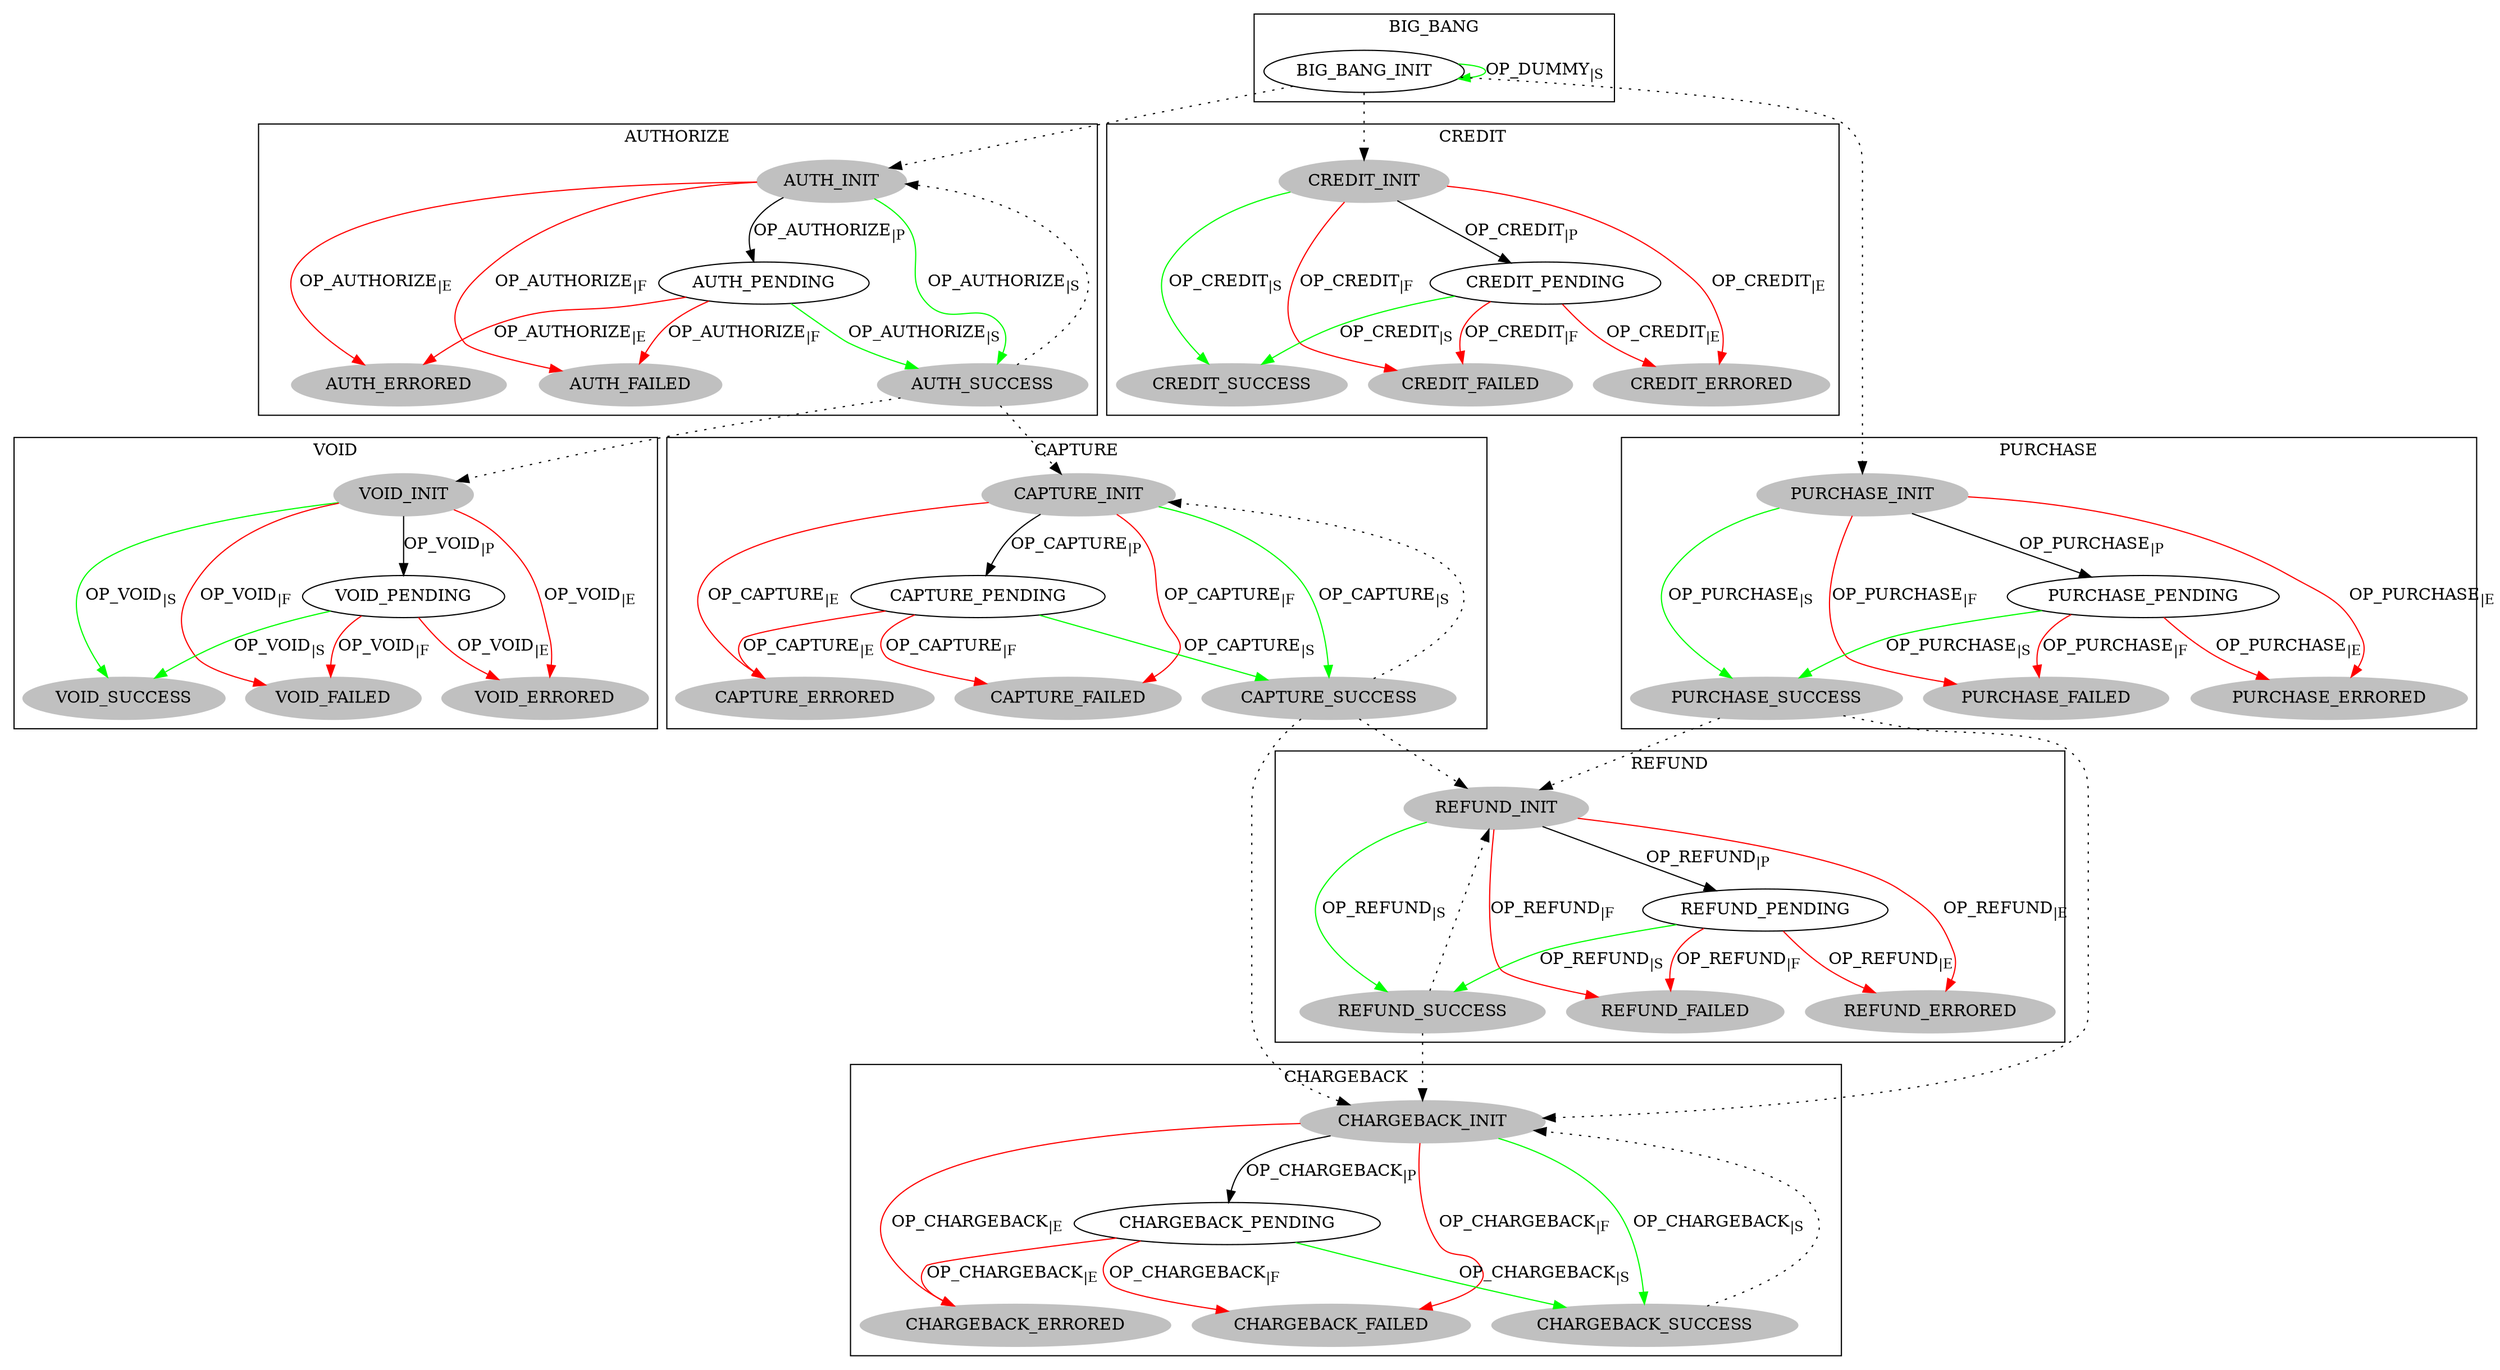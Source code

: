 digraph Payment {
    subgraph cluster_0 {
        label="BIG_BANG";
        node_0 [label=BIG_BANG_INIT];
        node_0 -> node_0 [label=<OP_DUMMY<SUB>|S</SUB>> color=green];
    }
    subgraph cluster_1 {
        label="AUTHORIZE";
        node_1 [style=filled color=grey label=AUTH_INIT];
        node_2 [label=AUTH_PENDING];
        node_3 [style=filled color=grey label=AUTH_SUCCESS];
        node_4 [style=filled color=grey label=AUTH_FAILED];
        node_5 [style=filled color=grey label=AUTH_ERRORED];
        node_1 -> node_3 [label=<OP_AUTHORIZE<SUB>|S</SUB>> color=green];
        node_1 -> node_4 [label=<OP_AUTHORIZE<SUB>|F</SUB>> color=red];
        node_1 -> node_2 [label=<OP_AUTHORIZE<SUB>|P</SUB>> color=black];
        node_2 -> node_3 [label=<OP_AUTHORIZE<SUB>|S</SUB>> color=green];
        node_2 -> node_4 [label=<OP_AUTHORIZE<SUB>|F</SUB>> color=red];
        node_2 -> node_5 [label=<OP_AUTHORIZE<SUB>|E</SUB>> color=red];
        node_1 -> node_5 [label=<OP_AUTHORIZE<SUB>|E</SUB>> color=red];
    }
    subgraph cluster_2 {
        label="CAPTURE";
        node_6 [style=filled color=grey label=CAPTURE_INIT];
        node_7 [label=CAPTURE_PENDING];
        node_8 [style=filled color=grey label=CAPTURE_SUCCESS];
        node_9 [style=filled color=grey label=CAPTURE_FAILED];
        node_10 [style=filled color=grey label=CAPTURE_ERRORED];
        node_6 -> node_8 [label=<OP_CAPTURE<SUB>|S</SUB>> color=green];
        node_6 -> node_9 [label=<OP_CAPTURE<SUB>|F</SUB>> color=red];
        node_6 -> node_7 [label=<OP_CAPTURE<SUB>|P</SUB>> color=black];
        node_7 -> node_8 [label=<OP_CAPTURE<SUB>|S</SUB>> color=green];
        node_7 -> node_9 [label=<OP_CAPTURE<SUB>|F</SUB>> color=red];
        node_7 -> node_10 [label=<OP_CAPTURE<SUB>|E</SUB>> color=red];
        node_6 -> node_10 [label=<OP_CAPTURE<SUB>|E</SUB>> color=red];
    }
    subgraph cluster_3 {
        label="PURCHASE";
        node_11 [style=filled color=grey label=PURCHASE_INIT];
        node_12 [label=PURCHASE_PENDING];
        node_13 [style=filled color=grey label=PURCHASE_SUCCESS];
        node_14 [style=filled color=grey label=PURCHASE_FAILED];
        node_15 [style=filled color=grey label=PURCHASE_ERRORED];
        node_11 -> node_13 [label=<OP_PURCHASE<SUB>|S</SUB>> color=green];
        node_11 -> node_14 [label=<OP_PURCHASE<SUB>|F</SUB>> color=red];
        node_11 -> node_12 [label=<OP_PURCHASE<SUB>|P</SUB>> color=black];
        node_12 -> node_13 [label=<OP_PURCHASE<SUB>|S</SUB>> color=green];
        node_12 -> node_14 [label=<OP_PURCHASE<SUB>|F</SUB>> color=red];
        node_12 -> node_15 [label=<OP_PURCHASE<SUB>|E</SUB>> color=red];
        node_11 -> node_15 [label=<OP_PURCHASE<SUB>|E</SUB>> color=red];
    }
    subgraph cluster_4 {
        label="REFUND";
        node_16 [style=filled color=grey label=REFUND_INIT];
        node_17 [label=REFUND_PENDING];
        node_18 [style=filled color=grey label=REFUND_SUCCESS];
        node_19 [style=filled color=grey label=REFUND_FAILED];
        node_20 [style=filled color=grey label=REFUND_ERRORED];
        node_16 -> node_18 [label=<OP_REFUND<SUB>|S</SUB>> color=green];
        node_16 -> node_19 [label=<OP_REFUND<SUB>|F</SUB>> color=red];
        node_16 -> node_17 [label=<OP_REFUND<SUB>|P</SUB>> color=black];
        node_17 -> node_18 [label=<OP_REFUND<SUB>|S</SUB>> color=green];
        node_17 -> node_19 [label=<OP_REFUND<SUB>|F</SUB>> color=red];
        node_17 -> node_20 [label=<OP_REFUND<SUB>|E</SUB>> color=red];
        node_16 -> node_20 [label=<OP_REFUND<SUB>|E</SUB>> color=red];
    }
    subgraph cluster_5 {
        label="CREDIT";
        node_21 [style=filled color=grey label=CREDIT_INIT];
        node_22 [label=CREDIT_PENDING];
        node_23 [style=filled color=grey label=CREDIT_SUCCESS];
        node_24 [style=filled color=grey label=CREDIT_FAILED];
        node_25 [style=filled color=grey label=CREDIT_ERRORED];
        node_21 -> node_23 [label=<OP_CREDIT<SUB>|S</SUB>> color=green];
        node_21 -> node_24 [label=<OP_CREDIT<SUB>|F</SUB>> color=red];
        node_21 -> node_22 [label=<OP_CREDIT<SUB>|P</SUB>> color=black];
        node_22 -> node_23 [label=<OP_CREDIT<SUB>|S</SUB>> color=green];
        node_22 -> node_24 [label=<OP_CREDIT<SUB>|F</SUB>> color=red];
        node_22 -> node_25 [label=<OP_CREDIT<SUB>|E</SUB>> color=red];
        node_21 -> node_25 [label=<OP_CREDIT<SUB>|E</SUB>> color=red];
    }
    subgraph cluster_6 {
        label="VOID";
        node_26 [style=filled color=grey label=VOID_INIT];
        node_27 [label=VOID_PENDING];
        node_28 [style=filled color=grey label=VOID_SUCCESS];
        node_29 [style=filled color=grey label=VOID_FAILED];
        node_30 [style=filled color=grey label=VOID_ERRORED];
        node_26 -> node_28 [label=<OP_VOID<SUB>|S</SUB>> color=green];
        node_26 -> node_29 [label=<OP_VOID<SUB>|F</SUB>> color=red];
        node_26 -> node_27 [label=<OP_VOID<SUB>|P</SUB>> color=black];
        node_27 -> node_28 [label=<OP_VOID<SUB>|S</SUB>> color=green];
        node_27 -> node_29 [label=<OP_VOID<SUB>|F</SUB>> color=red];
        node_27 -> node_30 [label=<OP_VOID<SUB>|E</SUB>> color=red];
        node_26 -> node_30 [label=<OP_VOID<SUB>|E</SUB>> color=red];
    }
    subgraph cluster_7 {
        label="CHARGEBACK";
        node_31 [style=filled color=grey label=CHARGEBACK_INIT];
        node_32 [label=CHARGEBACK_PENDING];
        node_33 [style=filled color=grey label=CHARGEBACK_SUCCESS];
        node_34 [style=filled color=grey label=CHARGEBACK_FAILED];
        node_35 [style=filled color=grey label=CHARGEBACK_ERRORED];
        node_31 -> node_33 [label=<OP_CHARGEBACK<SUB>|S</SUB>> color=green];
        node_31 -> node_34 [label=<OP_CHARGEBACK<SUB>|F</SUB>> color=red];
        node_31 -> node_32 [label=<OP_CHARGEBACK<SUB>|P</SUB>> color=black];
        node_32 -> node_33 [label=<OP_CHARGEBACK<SUB>|S</SUB>> color=green];
        node_32 -> node_34 [label=<OP_CHARGEBACK<SUB>|F</SUB>> color=red];
        node_32 -> node_35 [label=<OP_CHARGEBACK<SUB>|E</SUB>> color=red];
        node_31 -> node_35 [label=<OP_CHARGEBACK<SUB>|E</SUB>> color=red];
    }
    node_0 -> node_1 [style=dotted];
    node_0 -> node_11 [style=dotted];
    node_0 -> node_21 [style=dotted];
    node_3 -> node_1 [style=dotted];
    node_3 -> node_6 [style=dotted];
    node_3 -> node_26 [style=dotted];
    node_8 -> node_16 [style=dotted];
    node_8 -> node_6 [style=dotted];
    node_8 -> node_31 [style=dotted];
    node_18 -> node_16 [style=dotted];
    node_18 -> node_31 [style=dotted];
    node_13 -> node_16 [style=dotted];
    node_13 -> node_31 [style=dotted];
    node_33 -> node_31 [style=dotted];
}

